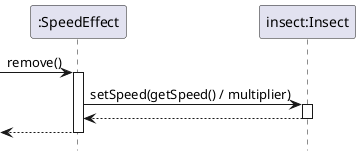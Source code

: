@startuml SpeedEffect/wearoff
hide footbox

participant ":SpeedEffect" as effect
participant "insect:Insect" as target

-> effect : remove()
activate effect

effect -> target : setSpeed(getSpeed() / multiplier)
activate target
return

return

@enduml